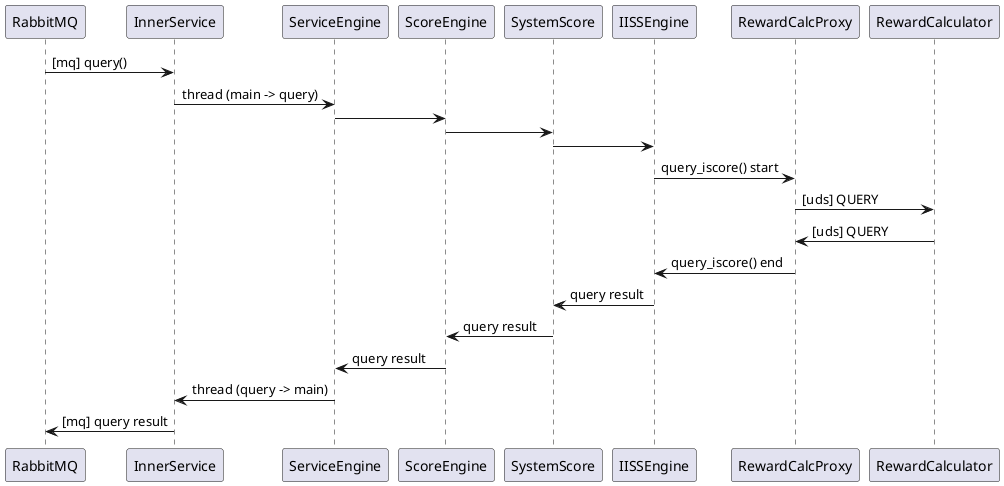@startuml queryIScore sequence diagram

participant RabbitMQ
participant InnerService
participant ServiceEngine
participant ScoreEngine
participant SystemScore
participant IISSEngine
participant RewardCalcProxy
participant RewardCalculator

RabbitMQ -> InnerService: [mq] query()
InnerService -> ServiceEngine: thread (main -> query)

ServiceEngine -> ScoreEngine
ScoreEngine -> SystemScore
SystemScore -> IISSEngine
IISSEngine -> RewardCalcProxy: query_iscore() start
RewardCalcProxy -> RewardCalculator: [uds] QUERY
RewardCalculator -> RewardCalcProxy: [uds] QUERY
RewardCalcProxy -> IISSEngine: query_iscore() end
IISSEngine -> SystemScore: query result
SystemScore -> ScoreEngine: query result
ScoreEngine -> ServiceEngine: query result

ServiceEngine -> InnerService: thread (query -> main)
InnerService -> RabbitMQ: [mq] query result

@enduml
